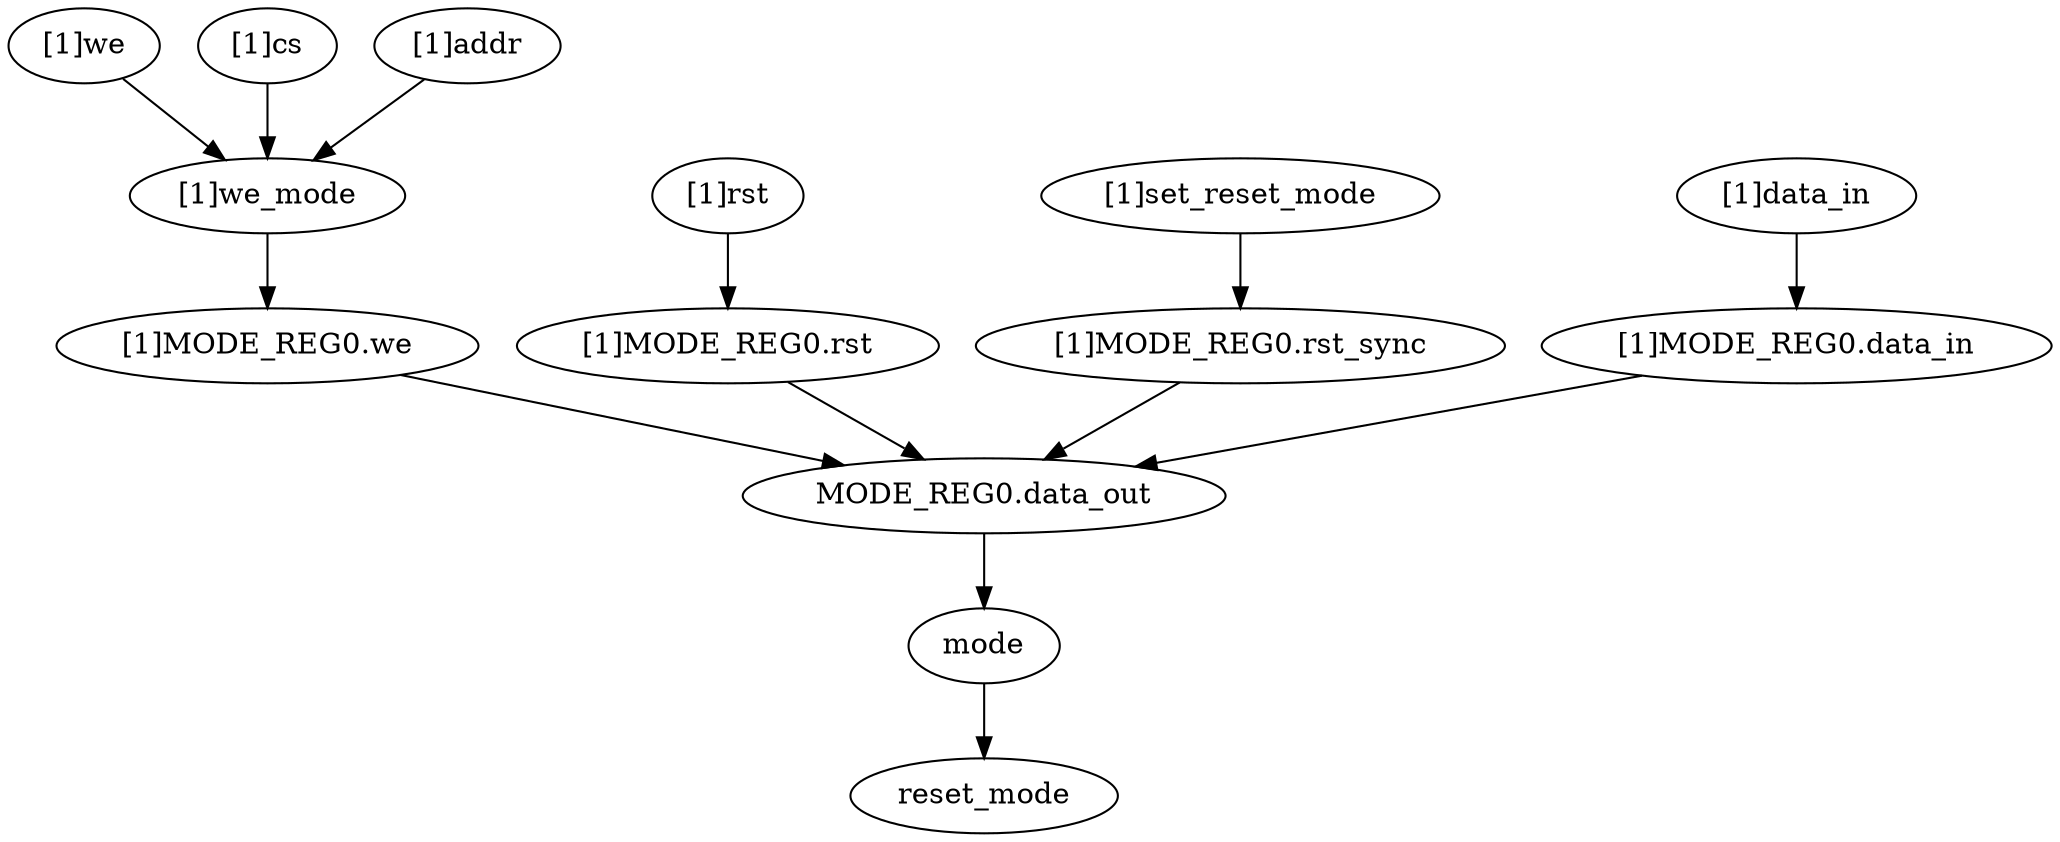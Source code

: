 strict digraph "" {
	"[1]we"	 [complexity=7,
		importance=0.0207423466028,
		rank=0.00296319237183];
	"[1]we_mode"	 [complexity=3,
		importance=0.0187999095498,
		rank=0.00626663651662];
	"[1]we" -> "[1]we_mode";
	"[1]MODE_REG0.we"	 [complexity=3,
		importance=0.0167826897935,
		rank=0.00559422993116];
	"[1]we_mode" -> "[1]MODE_REG0.we";
	"[1]rst"	 [complexity=3,
		importance=0.047413990947,
		rank=0.015804663649];
	"[1]MODE_REG0.rst"	 [complexity=3,
		importance=0.0454715538941,
		rank=0.0151571846314];
	"[1]rst" -> "[1]MODE_REG0.rst";
	"[1]cs"	 [complexity=7,
		importance=0.0207423466028,
		rank=0.00296319237183];
	"[1]cs" -> "[1]we_mode";
	reset_mode	 [complexity=0,
		importance=0.00280864601881,
		rank=0.0];
	"MODE_REG0.data_out"	 [complexity=2,
		importance=0.0145041251508,
		rank=0.0072520625754];
	"[1]MODE_REG0.rst" -> "MODE_REG0.data_out";
	"[1]set_reset_mode"	 [complexity=3,
		importance=0.0338641249544,
		rank=0.0112880416515];
	"[1]MODE_REG0.rst_sync"	 [complexity=3,
		importance=0.0319216879015,
		rank=0.0106405626338];
	"[1]set_reset_mode" -> "[1]MODE_REG0.rst_sync";
	mode	 [complexity=2,
		importance=0.00800203232843,
		rank=0.00400101616421];
	"MODE_REG0.data_out" -> mode;
	mode -> reset_mode;
	"[1]addr"	 [complexity=7,
		importance=0.0207423466028,
		rank=0.00296319237183];
	"[1]addr" -> "[1]we_mode";
	"[1]data_in"	 [complexity=4,
		importance=0.0184167421295,
		rank=0.00460418553237];
	"[1]MODE_REG0.data_in"	 [complexity=4,
		importance=0.0164743050765,
		rank=0.00411857626913];
	"[1]data_in" -> "[1]MODE_REG0.data_in";
	"[1]MODE_REG0.data_in" -> "MODE_REG0.data_out";
	"[1]MODE_REG0.we" -> "MODE_REG0.data_out";
	"[1]MODE_REG0.rst_sync" -> "MODE_REG0.data_out";
}
